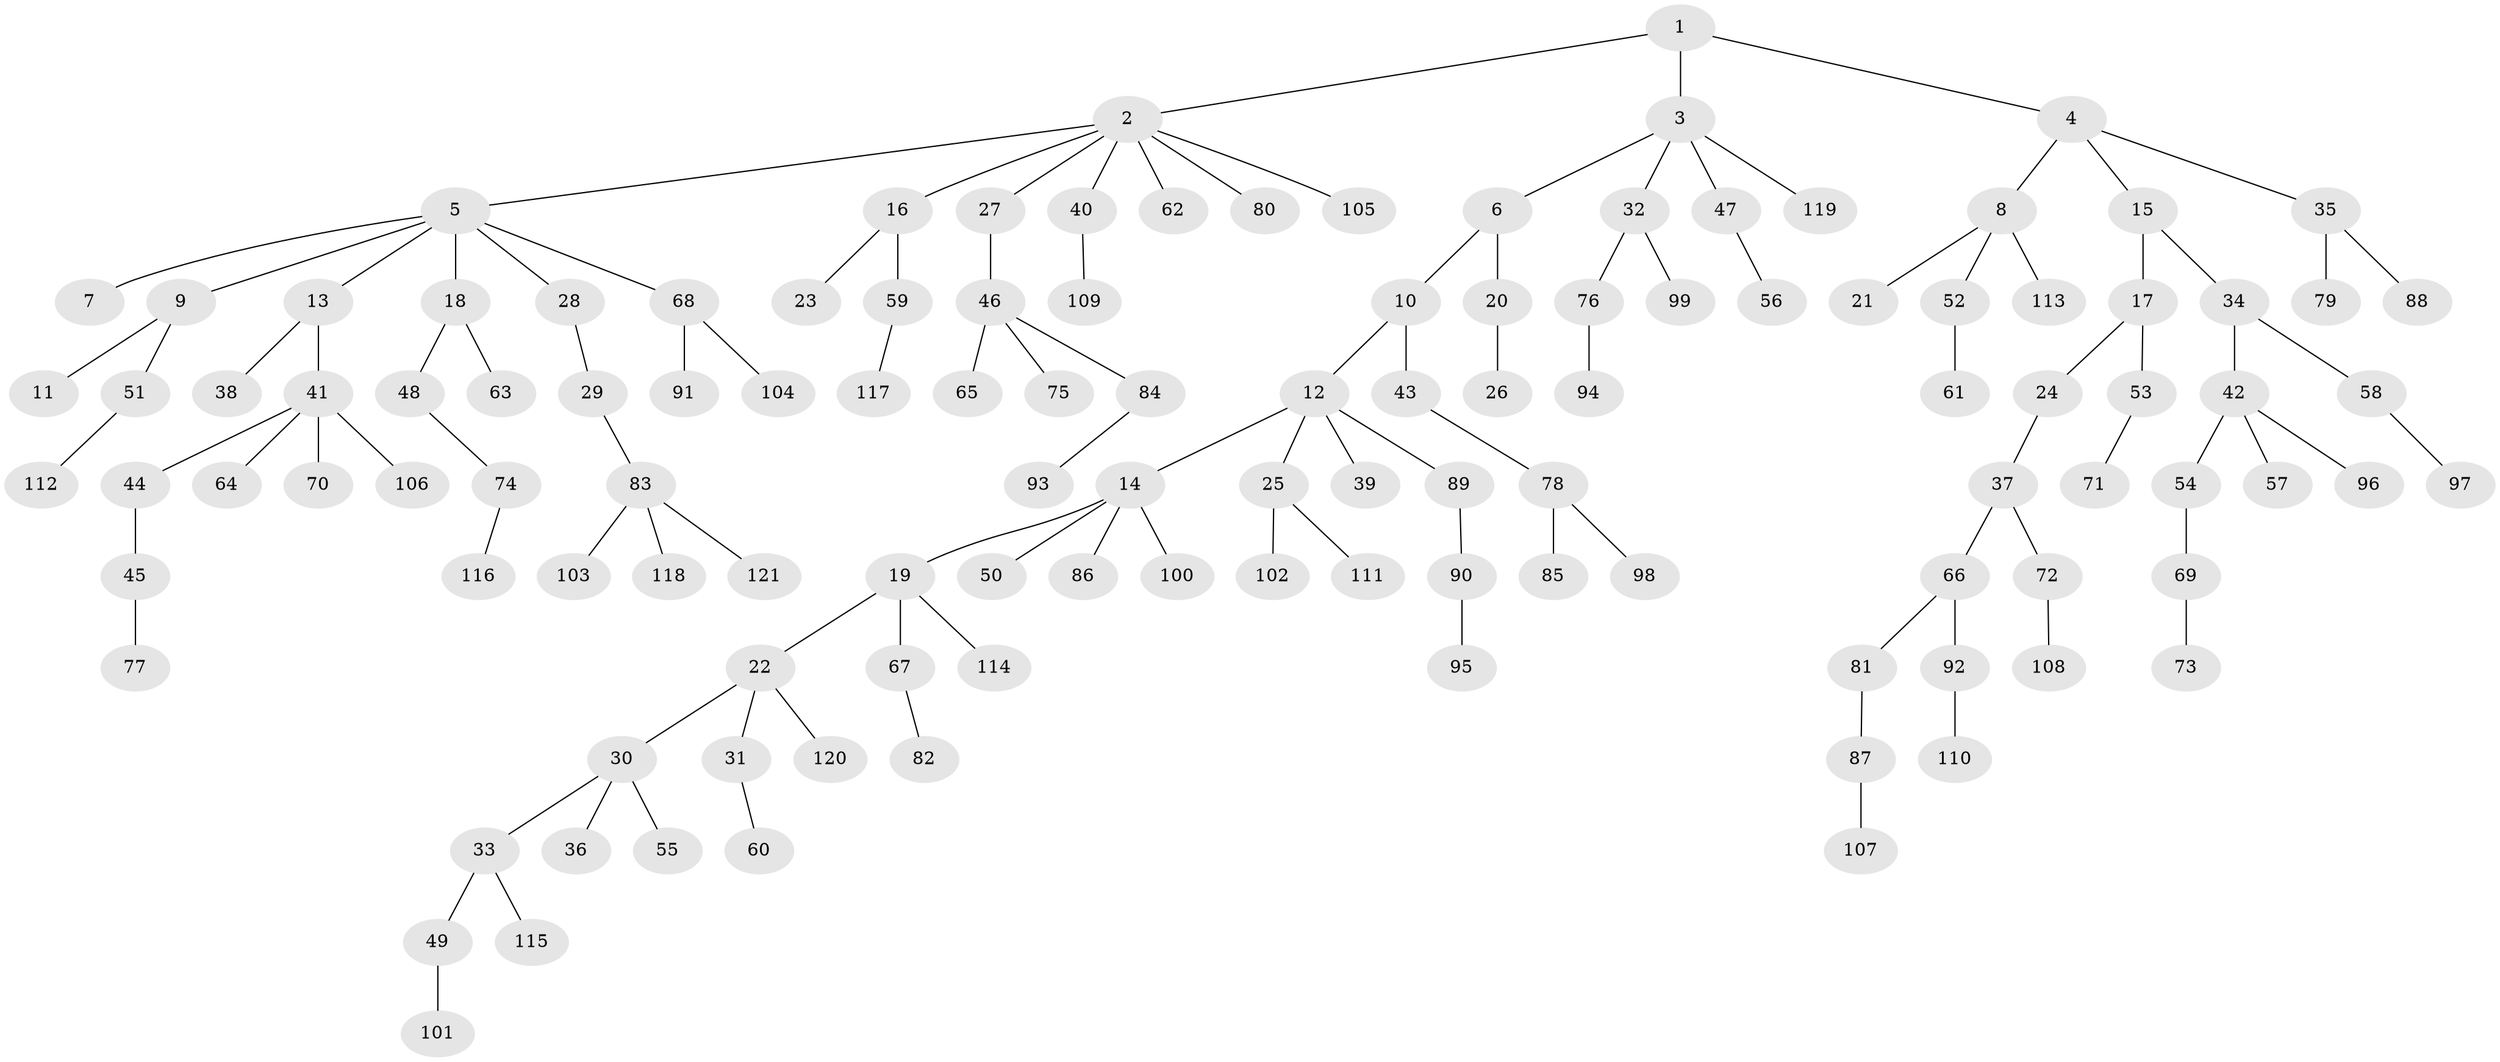 // coarse degree distribution, {3: 0.1780821917808219, 4: 0.0821917808219178, 6: 0.0136986301369863, 2: 0.2191780821917808, 1: 0.4931506849315068, 7: 0.0136986301369863}
// Generated by graph-tools (version 1.1) at 2025/37/03/04/25 23:37:18]
// undirected, 121 vertices, 120 edges
graph export_dot {
  node [color=gray90,style=filled];
  1;
  2;
  3;
  4;
  5;
  6;
  7;
  8;
  9;
  10;
  11;
  12;
  13;
  14;
  15;
  16;
  17;
  18;
  19;
  20;
  21;
  22;
  23;
  24;
  25;
  26;
  27;
  28;
  29;
  30;
  31;
  32;
  33;
  34;
  35;
  36;
  37;
  38;
  39;
  40;
  41;
  42;
  43;
  44;
  45;
  46;
  47;
  48;
  49;
  50;
  51;
  52;
  53;
  54;
  55;
  56;
  57;
  58;
  59;
  60;
  61;
  62;
  63;
  64;
  65;
  66;
  67;
  68;
  69;
  70;
  71;
  72;
  73;
  74;
  75;
  76;
  77;
  78;
  79;
  80;
  81;
  82;
  83;
  84;
  85;
  86;
  87;
  88;
  89;
  90;
  91;
  92;
  93;
  94;
  95;
  96;
  97;
  98;
  99;
  100;
  101;
  102;
  103;
  104;
  105;
  106;
  107;
  108;
  109;
  110;
  111;
  112;
  113;
  114;
  115;
  116;
  117;
  118;
  119;
  120;
  121;
  1 -- 2;
  1 -- 3;
  1 -- 4;
  2 -- 5;
  2 -- 16;
  2 -- 27;
  2 -- 40;
  2 -- 62;
  2 -- 80;
  2 -- 105;
  3 -- 6;
  3 -- 32;
  3 -- 47;
  3 -- 119;
  4 -- 8;
  4 -- 15;
  4 -- 35;
  5 -- 7;
  5 -- 9;
  5 -- 13;
  5 -- 18;
  5 -- 28;
  5 -- 68;
  6 -- 10;
  6 -- 20;
  8 -- 21;
  8 -- 52;
  8 -- 113;
  9 -- 11;
  9 -- 51;
  10 -- 12;
  10 -- 43;
  12 -- 14;
  12 -- 25;
  12 -- 39;
  12 -- 89;
  13 -- 38;
  13 -- 41;
  14 -- 19;
  14 -- 50;
  14 -- 86;
  14 -- 100;
  15 -- 17;
  15 -- 34;
  16 -- 23;
  16 -- 59;
  17 -- 24;
  17 -- 53;
  18 -- 48;
  18 -- 63;
  19 -- 22;
  19 -- 67;
  19 -- 114;
  20 -- 26;
  22 -- 30;
  22 -- 31;
  22 -- 120;
  24 -- 37;
  25 -- 102;
  25 -- 111;
  27 -- 46;
  28 -- 29;
  29 -- 83;
  30 -- 33;
  30 -- 36;
  30 -- 55;
  31 -- 60;
  32 -- 76;
  32 -- 99;
  33 -- 49;
  33 -- 115;
  34 -- 42;
  34 -- 58;
  35 -- 79;
  35 -- 88;
  37 -- 66;
  37 -- 72;
  40 -- 109;
  41 -- 44;
  41 -- 64;
  41 -- 70;
  41 -- 106;
  42 -- 54;
  42 -- 57;
  42 -- 96;
  43 -- 78;
  44 -- 45;
  45 -- 77;
  46 -- 65;
  46 -- 75;
  46 -- 84;
  47 -- 56;
  48 -- 74;
  49 -- 101;
  51 -- 112;
  52 -- 61;
  53 -- 71;
  54 -- 69;
  58 -- 97;
  59 -- 117;
  66 -- 81;
  66 -- 92;
  67 -- 82;
  68 -- 91;
  68 -- 104;
  69 -- 73;
  72 -- 108;
  74 -- 116;
  76 -- 94;
  78 -- 85;
  78 -- 98;
  81 -- 87;
  83 -- 103;
  83 -- 118;
  83 -- 121;
  84 -- 93;
  87 -- 107;
  89 -- 90;
  90 -- 95;
  92 -- 110;
}
